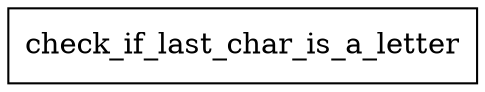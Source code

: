 digraph CallGraph {
    // Function nodes
    node [shape=box];
    check_if_last_char_is_a_letter;

    // Edges (function calls)
    // No function calls to other functions in the provided IR code
}
